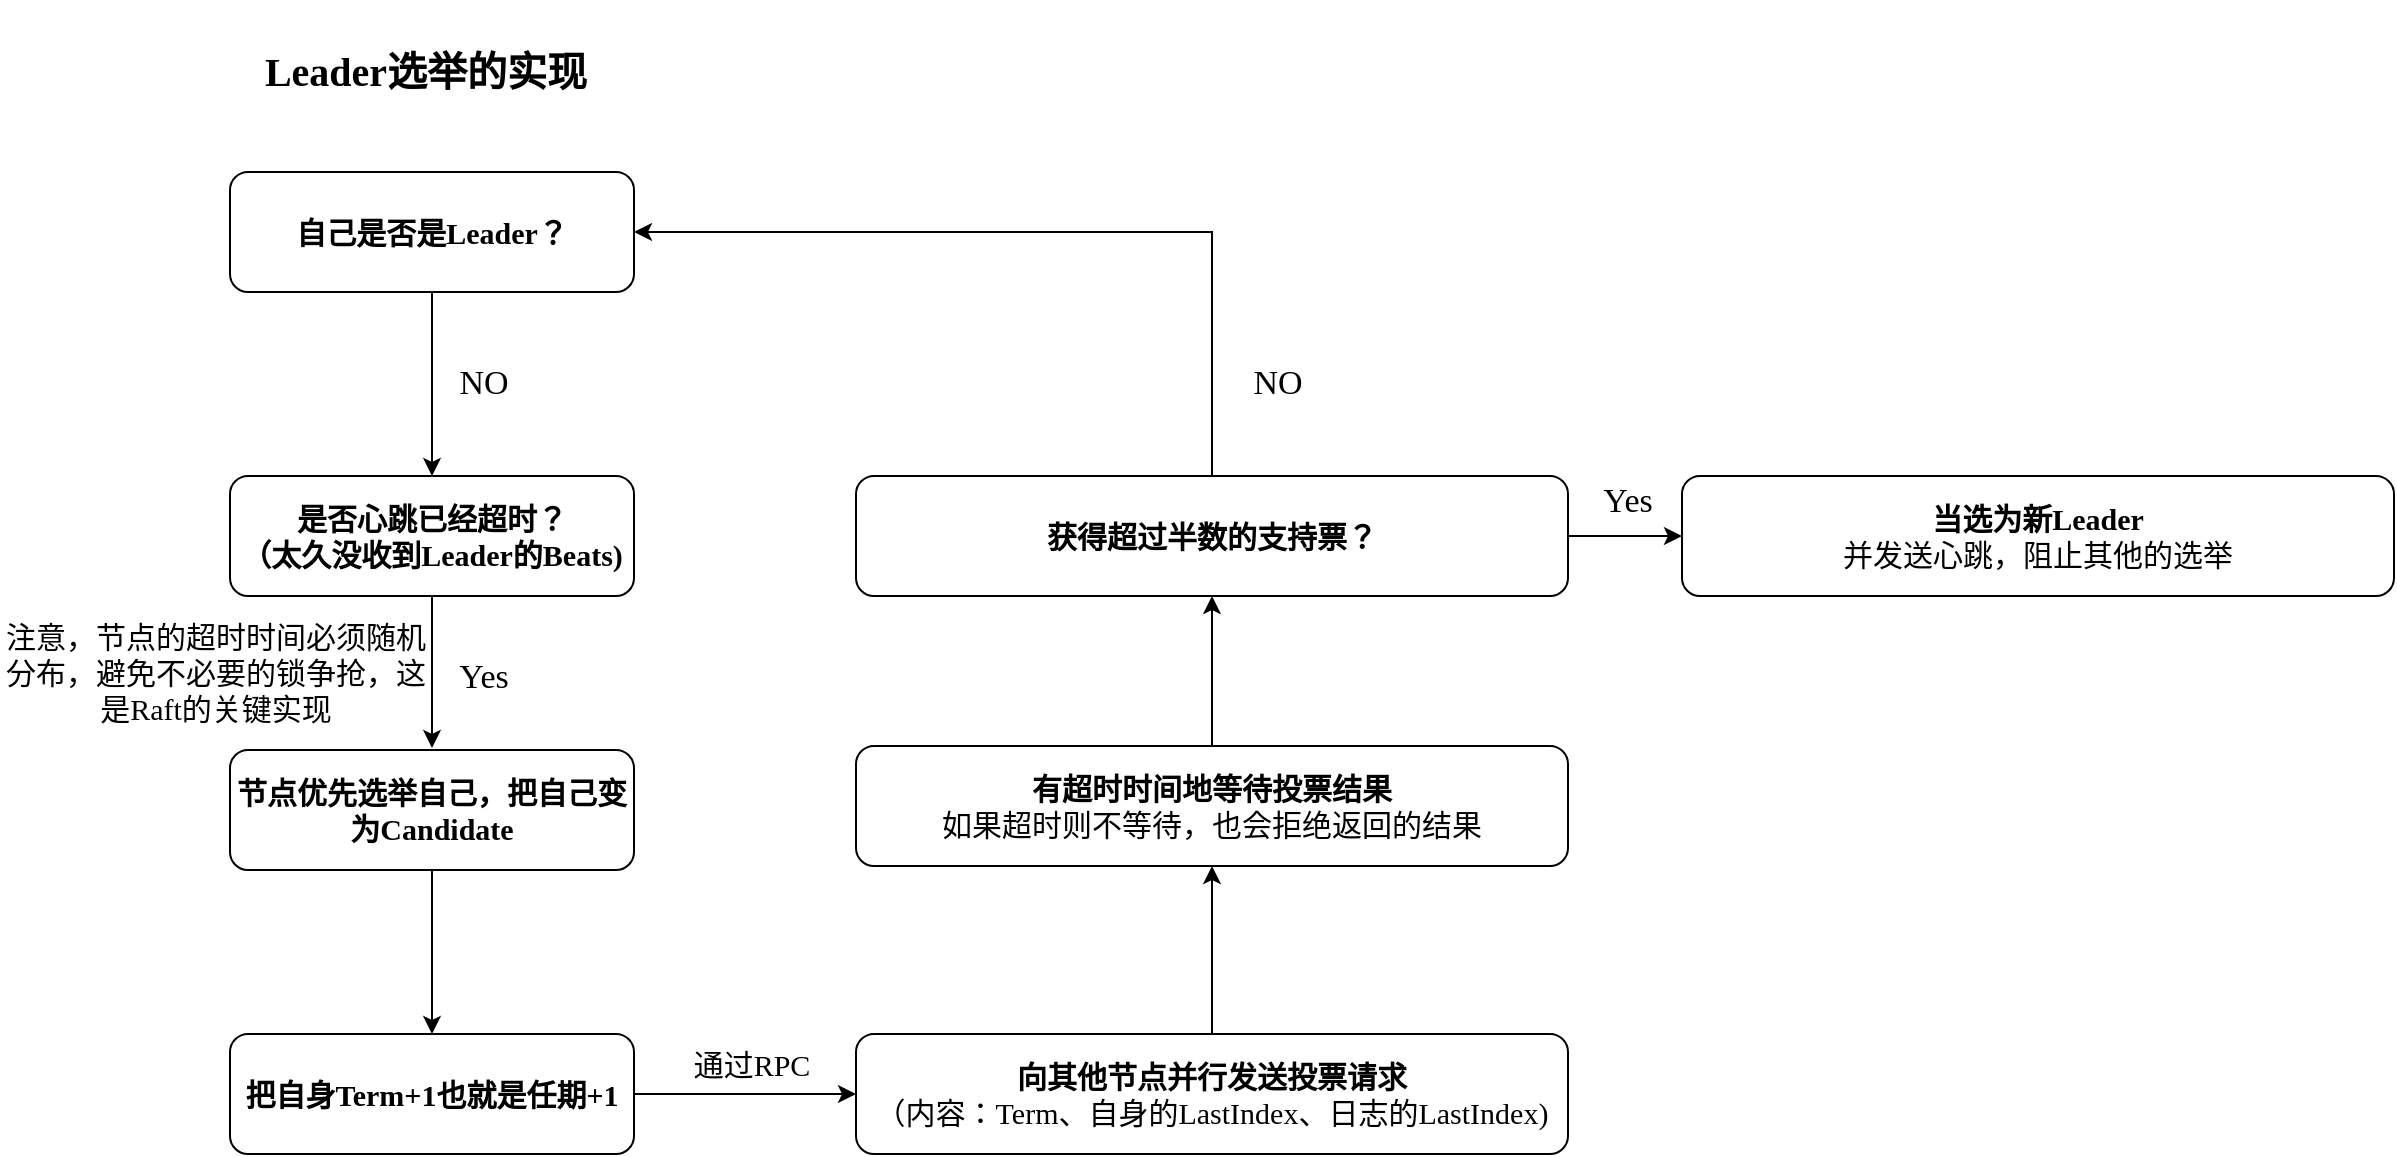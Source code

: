 <mxfile version="21.5.0" type="github">
  <diagram id="C5RBs43oDa-KdzZeNtuy" name="Page-1">
    <mxGraphModel dx="1629" dy="1494" grid="0" gridSize="10" guides="1" tooltips="1" connect="1" arrows="1" fold="1" page="0" pageScale="1" pageWidth="827" pageHeight="1169" math="0" shadow="0">
      <root>
        <mxCell id="WIyWlLk6GJQsqaUBKTNV-0" />
        <mxCell id="WIyWlLk6GJQsqaUBKTNV-1" parent="WIyWlLk6GJQsqaUBKTNV-0" />
        <mxCell id="-IqSXePFjRSmq5QO-dqF-0" value="Leader选举的实现" style="text;html=1;strokeColor=none;fillColor=none;align=center;verticalAlign=middle;whiteSpace=wrap;rounded=0;fontStyle=1;fontFamily=Times New Roman;fontSize=20;labelBorderColor=none;" vertex="1" parent="WIyWlLk6GJQsqaUBKTNV-1">
          <mxGeometry x="255" y="-126" width="230" height="70" as="geometry" />
        </mxCell>
        <mxCell id="-IqSXePFjRSmq5QO-dqF-3" style="edgeStyle=orthogonalEdgeStyle;rounded=0;orthogonalLoop=1;jettySize=auto;html=1;exitX=0.5;exitY=1;exitDx=0;exitDy=0;entryX=0.5;entryY=0;entryDx=0;entryDy=0;" edge="1" parent="WIyWlLk6GJQsqaUBKTNV-1" source="-IqSXePFjRSmq5QO-dqF-1" target="-IqSXePFjRSmq5QO-dqF-2">
          <mxGeometry relative="1" as="geometry" />
        </mxCell>
        <mxCell id="-IqSXePFjRSmq5QO-dqF-1" value="&lt;font face=&quot;Times New Roman&quot; style=&quot;font-size: 15px;&quot;&gt;&lt;b&gt;自己是否是Leader？&lt;/b&gt;&lt;/font&gt;" style="rounded=1;whiteSpace=wrap;html=1;" vertex="1" parent="WIyWlLk6GJQsqaUBKTNV-1">
          <mxGeometry x="272" y="-40" width="202" height="60" as="geometry" />
        </mxCell>
        <mxCell id="-IqSXePFjRSmq5QO-dqF-6" style="edgeStyle=orthogonalEdgeStyle;rounded=0;orthogonalLoop=1;jettySize=auto;html=1;exitX=0.5;exitY=1;exitDx=0;exitDy=0;entryX=0.5;entryY=0;entryDx=0;entryDy=0;" edge="1" parent="WIyWlLk6GJQsqaUBKTNV-1" source="-IqSXePFjRSmq5QO-dqF-2">
          <mxGeometry relative="1" as="geometry">
            <mxPoint x="373" y="248" as="targetPoint" />
          </mxGeometry>
        </mxCell>
        <mxCell id="-IqSXePFjRSmq5QO-dqF-2" value="&lt;font face=&quot;Times New Roman&quot; style=&quot;font-size: 15px;&quot;&gt;&lt;b&gt;是否心跳已经超时？&lt;br&gt;（太久没收到Leader的Beats)&lt;/b&gt;&lt;br&gt;&lt;/font&gt;" style="rounded=1;whiteSpace=wrap;html=1;" vertex="1" parent="WIyWlLk6GJQsqaUBKTNV-1">
          <mxGeometry x="272" y="112" width="202" height="60" as="geometry" />
        </mxCell>
        <mxCell id="-IqSXePFjRSmq5QO-dqF-4" value="&lt;font face=&quot;Times New Roman&quot;&gt;NO&lt;/font&gt;" style="text;html=1;strokeColor=none;fillColor=none;align=center;verticalAlign=middle;whiteSpace=wrap;rounded=0;fontSize=17;" vertex="1" parent="WIyWlLk6GJQsqaUBKTNV-1">
          <mxGeometry x="369" y="51" width="60" height="30" as="geometry" />
        </mxCell>
        <mxCell id="-IqSXePFjRSmq5QO-dqF-7" value="&lt;font face=&quot;Times New Roman&quot;&gt;Yes&lt;/font&gt;" style="text;html=1;strokeColor=none;fillColor=none;align=center;verticalAlign=middle;whiteSpace=wrap;rounded=0;fontSize=17;" vertex="1" parent="WIyWlLk6GJQsqaUBKTNV-1">
          <mxGeometry x="369" y="198" width="60" height="30" as="geometry" />
        </mxCell>
        <mxCell id="-IqSXePFjRSmq5QO-dqF-8" value="&lt;font face=&quot;Times New Roman&quot; style=&quot;font-size: 15px;&quot;&gt;注意，节点的超时时间必须随机分布，避免不必要的锁争抢，这是Raft的关键实现&lt;/font&gt;" style="text;html=1;strokeColor=none;fillColor=none;align=center;verticalAlign=middle;whiteSpace=wrap;rounded=0;fontSize=15;" vertex="1" parent="WIyWlLk6GJQsqaUBKTNV-1">
          <mxGeometry x="157" y="195" width="216" height="30" as="geometry" />
        </mxCell>
        <mxCell id="-IqSXePFjRSmq5QO-dqF-11" style="edgeStyle=orthogonalEdgeStyle;rounded=0;orthogonalLoop=1;jettySize=auto;html=1;exitX=0.5;exitY=1;exitDx=0;exitDy=0;entryX=0.5;entryY=0;entryDx=0;entryDy=0;" edge="1" parent="WIyWlLk6GJQsqaUBKTNV-1" source="-IqSXePFjRSmq5QO-dqF-9" target="-IqSXePFjRSmq5QO-dqF-10">
          <mxGeometry relative="1" as="geometry" />
        </mxCell>
        <mxCell id="-IqSXePFjRSmq5QO-dqF-9" value="&lt;font face=&quot;Times New Roman&quot; style=&quot;font-size: 15px;&quot;&gt;&lt;b&gt;节点优先选举自己，把自己变为Candidate&lt;/b&gt;&lt;br&gt;&lt;/font&gt;" style="rounded=1;whiteSpace=wrap;html=1;" vertex="1" parent="WIyWlLk6GJQsqaUBKTNV-1">
          <mxGeometry x="272" y="249" width="202" height="60" as="geometry" />
        </mxCell>
        <mxCell id="-IqSXePFjRSmq5QO-dqF-13" style="edgeStyle=orthogonalEdgeStyle;rounded=0;orthogonalLoop=1;jettySize=auto;html=1;exitX=1;exitY=0.5;exitDx=0;exitDy=0;entryX=0;entryY=0.5;entryDx=0;entryDy=0;" edge="1" parent="WIyWlLk6GJQsqaUBKTNV-1" source="-IqSXePFjRSmq5QO-dqF-10" target="-IqSXePFjRSmq5QO-dqF-12">
          <mxGeometry relative="1" as="geometry" />
        </mxCell>
        <mxCell id="-IqSXePFjRSmq5QO-dqF-10" value="&lt;font face=&quot;Times New Roman&quot; style=&quot;font-size: 15px;&quot;&gt;&lt;b&gt;把自身Term+1也就是任期+1&lt;/b&gt;&lt;br&gt;&lt;/font&gt;" style="rounded=1;whiteSpace=wrap;html=1;" vertex="1" parent="WIyWlLk6GJQsqaUBKTNV-1">
          <mxGeometry x="272" y="391" width="202" height="60" as="geometry" />
        </mxCell>
        <mxCell id="-IqSXePFjRSmq5QO-dqF-16" style="edgeStyle=orthogonalEdgeStyle;rounded=0;orthogonalLoop=1;jettySize=auto;html=1;exitX=0.5;exitY=0;exitDx=0;exitDy=0;entryX=0.5;entryY=1;entryDx=0;entryDy=0;" edge="1" parent="WIyWlLk6GJQsqaUBKTNV-1" source="-IqSXePFjRSmq5QO-dqF-12" target="-IqSXePFjRSmq5QO-dqF-15">
          <mxGeometry relative="1" as="geometry" />
        </mxCell>
        <mxCell id="-IqSXePFjRSmq5QO-dqF-12" value="&lt;font face=&quot;Times New Roman&quot; style=&quot;font-size: 15px;&quot;&gt;&lt;b&gt;向其他节点并行发送投票请求&lt;br&gt;&lt;/b&gt;（内容：Term、自身的LastIndex、日志的LastIndex)&lt;br&gt;&lt;/font&gt;" style="rounded=1;whiteSpace=wrap;html=1;" vertex="1" parent="WIyWlLk6GJQsqaUBKTNV-1">
          <mxGeometry x="585" y="391" width="356" height="60" as="geometry" />
        </mxCell>
        <mxCell id="-IqSXePFjRSmq5QO-dqF-14" value="&lt;font face=&quot;Times New Roman&quot;&gt;通过RPC&lt;/font&gt;" style="text;html=1;strokeColor=none;fillColor=none;align=center;verticalAlign=middle;whiteSpace=wrap;rounded=0;fontSize=15;" vertex="1" parent="WIyWlLk6GJQsqaUBKTNV-1">
          <mxGeometry x="425" y="391" width="216" height="30" as="geometry" />
        </mxCell>
        <mxCell id="-IqSXePFjRSmq5QO-dqF-18" style="edgeStyle=orthogonalEdgeStyle;rounded=0;orthogonalLoop=1;jettySize=auto;html=1;exitX=0.5;exitY=0;exitDx=0;exitDy=0;entryX=0.5;entryY=1;entryDx=0;entryDy=0;" edge="1" parent="WIyWlLk6GJQsqaUBKTNV-1" source="-IqSXePFjRSmq5QO-dqF-15" target="-IqSXePFjRSmq5QO-dqF-17">
          <mxGeometry relative="1" as="geometry" />
        </mxCell>
        <mxCell id="-IqSXePFjRSmq5QO-dqF-15" value="&lt;font face=&quot;Times New Roman&quot; style=&quot;font-size: 15px;&quot;&gt;&lt;b&gt;有超时时间地等待投票结果&lt;br&gt;&lt;/b&gt;如果超时则不等待，也会拒绝返回的结果&lt;br&gt;&lt;/font&gt;" style="rounded=1;whiteSpace=wrap;html=1;" vertex="1" parent="WIyWlLk6GJQsqaUBKTNV-1">
          <mxGeometry x="585" y="247" width="356" height="60" as="geometry" />
        </mxCell>
        <mxCell id="-IqSXePFjRSmq5QO-dqF-21" style="edgeStyle=orthogonalEdgeStyle;rounded=0;orthogonalLoop=1;jettySize=auto;html=1;exitX=1;exitY=0.5;exitDx=0;exitDy=0;entryX=0;entryY=0.5;entryDx=0;entryDy=0;" edge="1" parent="WIyWlLk6GJQsqaUBKTNV-1" source="-IqSXePFjRSmq5QO-dqF-17" target="-IqSXePFjRSmq5QO-dqF-20">
          <mxGeometry relative="1" as="geometry" />
        </mxCell>
        <mxCell id="-IqSXePFjRSmq5QO-dqF-23" style="edgeStyle=orthogonalEdgeStyle;rounded=0;orthogonalLoop=1;jettySize=auto;html=1;exitX=0.5;exitY=0;exitDx=0;exitDy=0;entryX=1;entryY=0.5;entryDx=0;entryDy=0;" edge="1" parent="WIyWlLk6GJQsqaUBKTNV-1" source="-IqSXePFjRSmq5QO-dqF-17" target="-IqSXePFjRSmq5QO-dqF-1">
          <mxGeometry relative="1" as="geometry" />
        </mxCell>
        <mxCell id="-IqSXePFjRSmq5QO-dqF-17" value="&lt;b style=&quot;border-color: var(--border-color); font-family: &amp;quot;Times New Roman&amp;quot;; font-size: 15px;&quot;&gt;获得超过半数的支持票？&lt;/b&gt;&lt;font face=&quot;Times New Roman&quot; style=&quot;font-size: 15px;&quot;&gt;&lt;br&gt;&lt;/font&gt;" style="rounded=1;whiteSpace=wrap;html=1;" vertex="1" parent="WIyWlLk6GJQsqaUBKTNV-1">
          <mxGeometry x="585" y="112" width="356" height="60" as="geometry" />
        </mxCell>
        <mxCell id="-IqSXePFjRSmq5QO-dqF-20" value="&lt;font face=&quot;Times New Roman&quot; style=&quot;font-size: 15px;&quot;&gt;&lt;b&gt;当选为新Leader&lt;br&gt;&lt;/b&gt;并发送心跳，阻止其他的选举&lt;br&gt;&lt;/font&gt;" style="rounded=1;whiteSpace=wrap;html=1;" vertex="1" parent="WIyWlLk6GJQsqaUBKTNV-1">
          <mxGeometry x="998" y="112" width="356" height="60" as="geometry" />
        </mxCell>
        <mxCell id="-IqSXePFjRSmq5QO-dqF-22" value="&lt;font face=&quot;Times New Roman&quot;&gt;Yes&lt;/font&gt;" style="text;html=1;strokeColor=none;fillColor=none;align=center;verticalAlign=middle;whiteSpace=wrap;rounded=0;fontSize=17;" vertex="1" parent="WIyWlLk6GJQsqaUBKTNV-1">
          <mxGeometry x="941" y="110" width="60" height="30" as="geometry" />
        </mxCell>
        <mxCell id="-IqSXePFjRSmq5QO-dqF-24" value="&lt;font face=&quot;Times New Roman&quot;&gt;NO&lt;/font&gt;" style="text;html=1;strokeColor=none;fillColor=none;align=center;verticalAlign=middle;whiteSpace=wrap;rounded=0;fontSize=17;" vertex="1" parent="WIyWlLk6GJQsqaUBKTNV-1">
          <mxGeometry x="766" y="51" width="60" height="30" as="geometry" />
        </mxCell>
      </root>
    </mxGraphModel>
  </diagram>
</mxfile>

